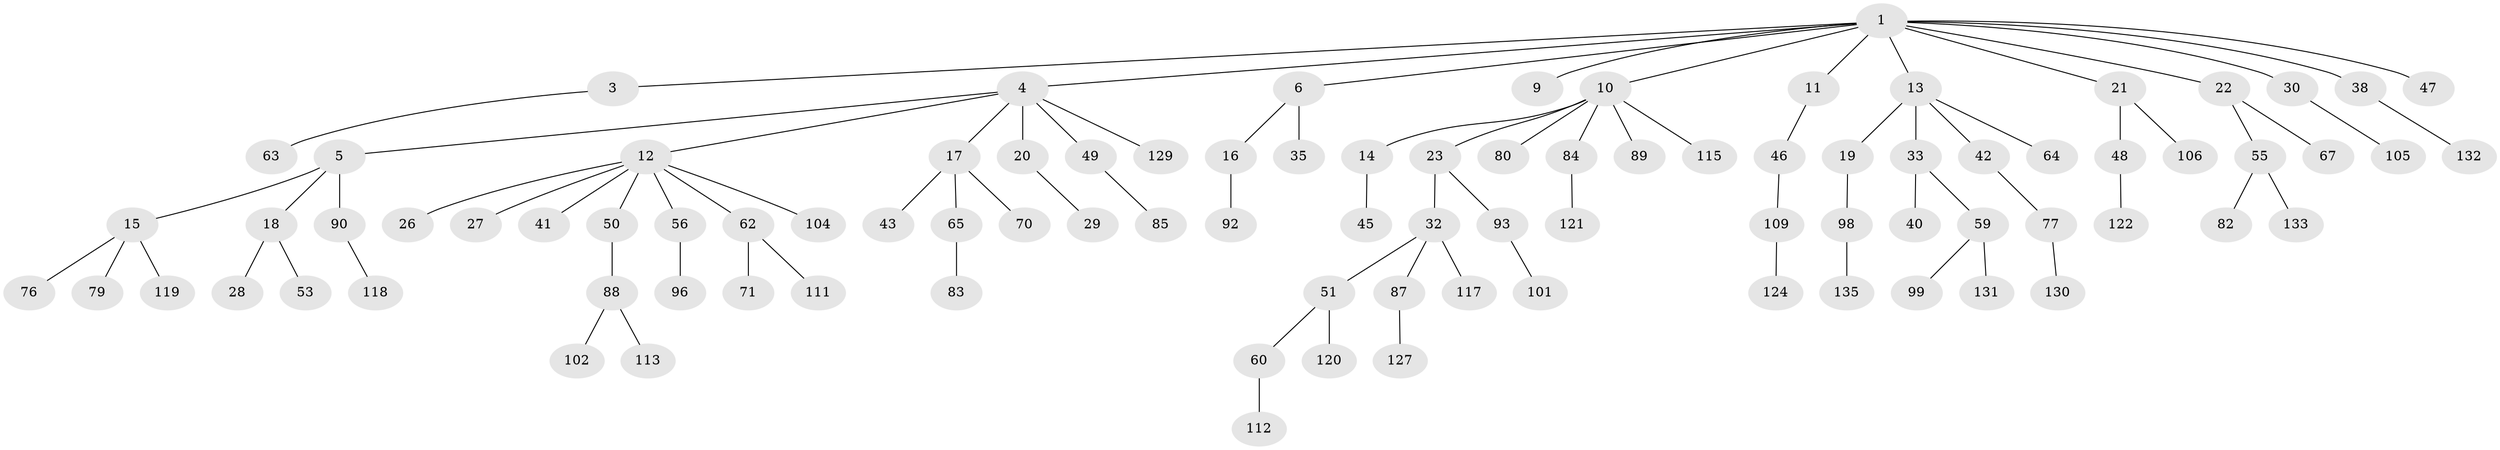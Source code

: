 // original degree distribution, {5: 0.022058823529411766, 9: 0.007352941176470588, 3: 0.16176470588235295, 6: 0.029411764705882353, 4: 0.03676470588235294, 1: 0.4852941176470588, 2: 0.25735294117647056}
// Generated by graph-tools (version 1.1) at 2025/42/03/06/25 10:42:02]
// undirected, 93 vertices, 92 edges
graph export_dot {
graph [start="1"]
  node [color=gray90,style=filled];
  1 [super="+2"];
  3 [super="+8"];
  4 [super="+7"];
  5;
  6 [super="+24"];
  9;
  10 [super="+58"];
  11;
  12 [super="+39"];
  13 [super="+66"];
  14;
  15 [super="+57"];
  16 [super="+75"];
  17 [super="+37"];
  18 [super="+31"];
  19;
  20 [super="+44"];
  21 [super="+34"];
  22 [super="+25"];
  23;
  26 [super="+136"];
  27;
  28;
  29;
  30 [super="+81"];
  32 [super="+52"];
  33 [super="+36"];
  35 [super="+97"];
  38 [super="+78"];
  40;
  41;
  42;
  43 [super="+73"];
  45;
  46;
  47;
  48 [super="+54"];
  49 [super="+72"];
  50 [super="+110"];
  51 [super="+103"];
  53 [super="+94"];
  55 [super="+61"];
  56 [super="+68"];
  59 [super="+69"];
  60 [super="+95"];
  62 [super="+91"];
  63;
  64;
  65;
  67 [super="+86"];
  70 [super="+74"];
  71;
  76;
  77 [super="+134"];
  79;
  80;
  82;
  83 [super="+116"];
  84;
  85;
  87 [super="+108"];
  88 [super="+107"];
  89;
  90 [super="+114"];
  92;
  93 [super="+125"];
  96;
  98 [super="+128"];
  99 [super="+100"];
  101;
  102;
  104;
  105;
  106;
  109;
  111;
  112;
  113;
  115;
  117;
  118;
  119;
  120;
  121 [super="+123"];
  122;
  124 [super="+126"];
  127;
  129;
  130;
  131;
  132;
  133;
  135;
  1 -- 3;
  1 -- 10;
  1 -- 13;
  1 -- 30;
  1 -- 4;
  1 -- 6;
  1 -- 38;
  1 -- 9;
  1 -- 11;
  1 -- 47;
  1 -- 21;
  1 -- 22;
  3 -- 63;
  4 -- 5;
  4 -- 12;
  4 -- 20;
  4 -- 129;
  4 -- 17;
  4 -- 49;
  5 -- 15;
  5 -- 18;
  5 -- 90;
  6 -- 16;
  6 -- 35;
  10 -- 14;
  10 -- 23;
  10 -- 80;
  10 -- 84;
  10 -- 89;
  10 -- 115;
  11 -- 46;
  12 -- 26;
  12 -- 27;
  12 -- 41;
  12 -- 56;
  12 -- 104;
  12 -- 50;
  12 -- 62;
  13 -- 19;
  13 -- 33;
  13 -- 42;
  13 -- 64;
  14 -- 45;
  15 -- 76;
  15 -- 79;
  15 -- 119;
  16 -- 92;
  17 -- 43;
  17 -- 65;
  17 -- 70;
  18 -- 28;
  18 -- 53;
  19 -- 98;
  20 -- 29;
  21 -- 48;
  21 -- 106;
  22 -- 67;
  22 -- 55;
  23 -- 32;
  23 -- 93;
  30 -- 105;
  32 -- 51;
  32 -- 117;
  32 -- 87;
  33 -- 59;
  33 -- 40;
  38 -- 132;
  42 -- 77;
  46 -- 109;
  48 -- 122;
  49 -- 85;
  50 -- 88;
  51 -- 60;
  51 -- 120;
  55 -- 82;
  55 -- 133;
  56 -- 96;
  59 -- 131;
  59 -- 99;
  60 -- 112;
  62 -- 71;
  62 -- 111;
  65 -- 83;
  77 -- 130;
  84 -- 121;
  87 -- 127;
  88 -- 102;
  88 -- 113;
  90 -- 118;
  93 -- 101;
  98 -- 135;
  109 -- 124;
}

